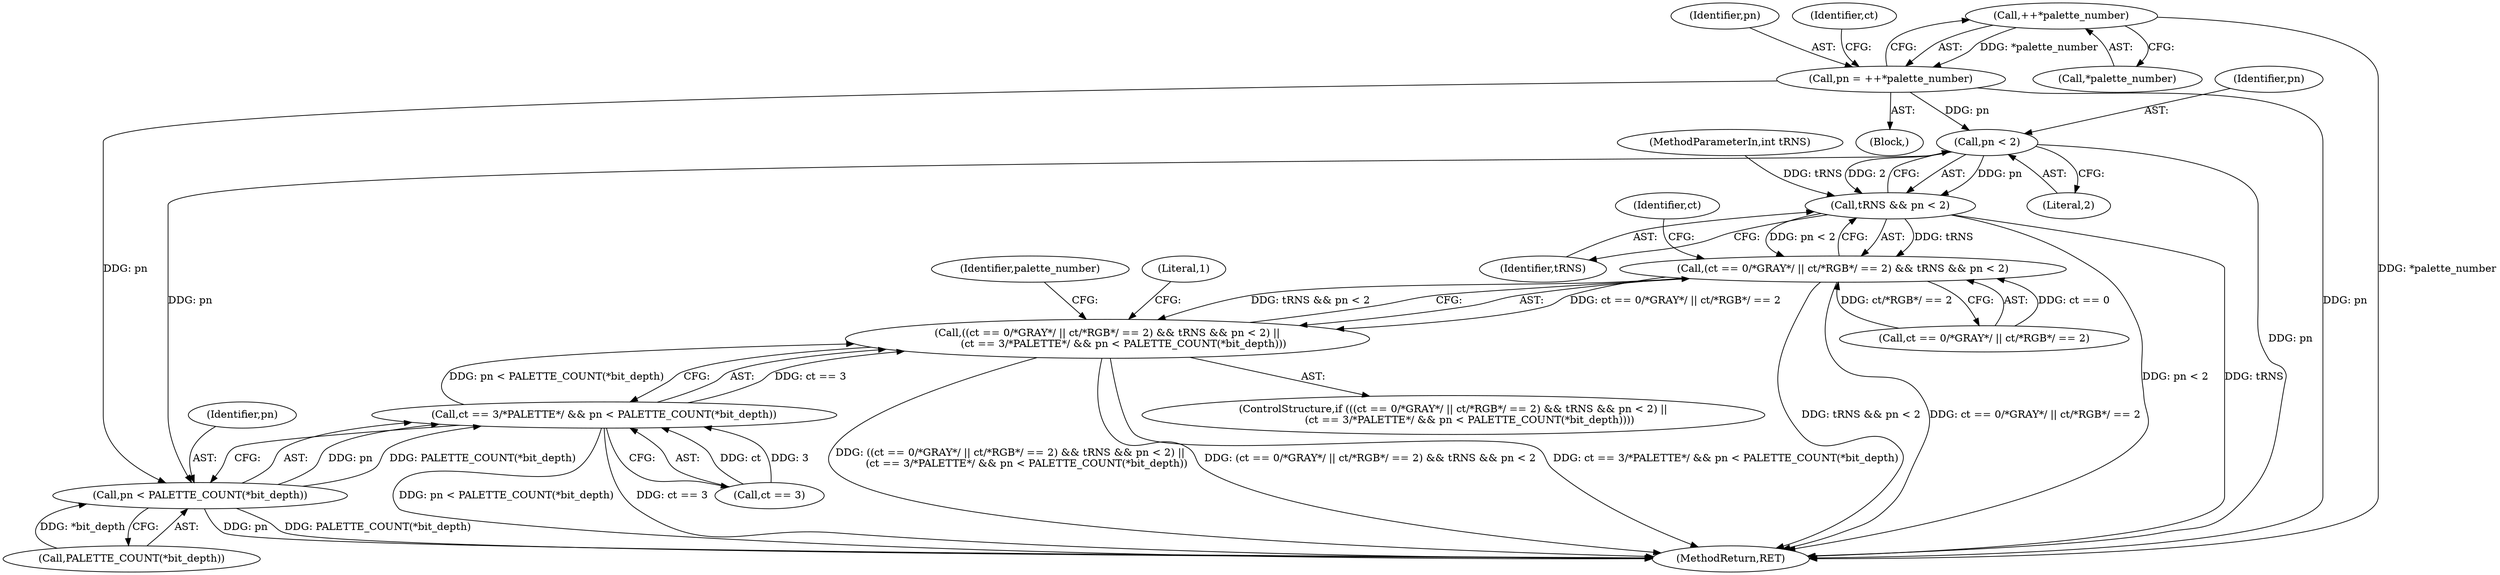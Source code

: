 digraph "0_Android_9d4853418ab2f754c2b63e091c29c5529b8b86ca_106@pointer" {
"1000151" [label="(Call,++*palette_number)"];
"1000149" [label="(Call,pn = ++*palette_number)"];
"1000171" [label="(Call,pn < 2)"];
"1000169" [label="(Call,tRNS && pn < 2)"];
"1000161" [label="(Call,(ct == 0/*GRAY*/ || ct/*RGB*/ == 2) && tRNS && pn < 2)"];
"1000160" [label="(Call,((ct == 0/*GRAY*/ || ct/*RGB*/ == 2) && tRNS && pn < 2) ||\n          (ct == 3/*PALETTE*/ && pn < PALETTE_COUNT(*bit_depth)))"];
"1000178" [label="(Call,pn < PALETTE_COUNT(*bit_depth))"];
"1000174" [label="(Call,ct == 3/*PALETTE*/ && pn < PALETTE_COUNT(*bit_depth))"];
"1000176" [label="(Identifier,ct)"];
"1000169" [label="(Call,tRNS && pn < 2)"];
"1000251" [label="(MethodReturn,RET)"];
"1000113" [label="(MethodParameterIn,int tRNS)"];
"1000174" [label="(Call,ct == 3/*PALETTE*/ && pn < PALETTE_COUNT(*bit_depth))"];
"1000179" [label="(Identifier,pn)"];
"1000170" [label="(Identifier,tRNS)"];
"1000180" [label="(Call,PALETTE_COUNT(*bit_depth))"];
"1000152" [label="(Call,*palette_number)"];
"1000160" [label="(Call,((ct == 0/*GRAY*/ || ct/*RGB*/ == 2) && tRNS && pn < 2) ||\n          (ct == 3/*PALETTE*/ && pn < PALETTE_COUNT(*bit_depth)))"];
"1000187" [label="(Identifier,palette_number)"];
"1000147" [label="(Block,)"];
"1000173" [label="(Literal,2)"];
"1000151" [label="(Call,++*palette_number)"];
"1000150" [label="(Identifier,pn)"];
"1000171" [label="(Call,pn < 2)"];
"1000178" [label="(Call,pn < PALETTE_COUNT(*bit_depth))"];
"1000162" [label="(Call,ct == 0/*GRAY*/ || ct/*RGB*/ == 2)"];
"1000149" [label="(Call,pn = ++*palette_number)"];
"1000161" [label="(Call,(ct == 0/*GRAY*/ || ct/*RGB*/ == 2) && tRNS && pn < 2)"];
"1000156" [label="(Identifier,ct)"];
"1000184" [label="(Literal,1)"];
"1000175" [label="(Call,ct == 3)"];
"1000159" [label="(ControlStructure,if (((ct == 0/*GRAY*/ || ct/*RGB*/ == 2) && tRNS && pn < 2) ||\n          (ct == 3/*PALETTE*/ && pn < PALETTE_COUNT(*bit_depth))))"];
"1000172" [label="(Identifier,pn)"];
"1000151" -> "1000149"  [label="AST: "];
"1000151" -> "1000152"  [label="CFG: "];
"1000152" -> "1000151"  [label="AST: "];
"1000149" -> "1000151"  [label="CFG: "];
"1000151" -> "1000251"  [label="DDG: *palette_number"];
"1000151" -> "1000149"  [label="DDG: *palette_number"];
"1000149" -> "1000147"  [label="AST: "];
"1000150" -> "1000149"  [label="AST: "];
"1000156" -> "1000149"  [label="CFG: "];
"1000149" -> "1000251"  [label="DDG: pn"];
"1000149" -> "1000171"  [label="DDG: pn"];
"1000149" -> "1000178"  [label="DDG: pn"];
"1000171" -> "1000169"  [label="AST: "];
"1000171" -> "1000173"  [label="CFG: "];
"1000172" -> "1000171"  [label="AST: "];
"1000173" -> "1000171"  [label="AST: "];
"1000169" -> "1000171"  [label="CFG: "];
"1000171" -> "1000251"  [label="DDG: pn"];
"1000171" -> "1000169"  [label="DDG: pn"];
"1000171" -> "1000169"  [label="DDG: 2"];
"1000171" -> "1000178"  [label="DDG: pn"];
"1000169" -> "1000161"  [label="AST: "];
"1000169" -> "1000170"  [label="CFG: "];
"1000170" -> "1000169"  [label="AST: "];
"1000161" -> "1000169"  [label="CFG: "];
"1000169" -> "1000251"  [label="DDG: pn < 2"];
"1000169" -> "1000251"  [label="DDG: tRNS"];
"1000169" -> "1000161"  [label="DDG: tRNS"];
"1000169" -> "1000161"  [label="DDG: pn < 2"];
"1000113" -> "1000169"  [label="DDG: tRNS"];
"1000161" -> "1000160"  [label="AST: "];
"1000161" -> "1000162"  [label="CFG: "];
"1000162" -> "1000161"  [label="AST: "];
"1000176" -> "1000161"  [label="CFG: "];
"1000160" -> "1000161"  [label="CFG: "];
"1000161" -> "1000251"  [label="DDG: tRNS && pn < 2"];
"1000161" -> "1000251"  [label="DDG: ct == 0/*GRAY*/ || ct/*RGB*/ == 2"];
"1000161" -> "1000160"  [label="DDG: ct == 0/*GRAY*/ || ct/*RGB*/ == 2"];
"1000161" -> "1000160"  [label="DDG: tRNS && pn < 2"];
"1000162" -> "1000161"  [label="DDG: ct == 0"];
"1000162" -> "1000161"  [label="DDG: ct/*RGB*/ == 2"];
"1000160" -> "1000159"  [label="AST: "];
"1000160" -> "1000174"  [label="CFG: "];
"1000174" -> "1000160"  [label="AST: "];
"1000184" -> "1000160"  [label="CFG: "];
"1000187" -> "1000160"  [label="CFG: "];
"1000160" -> "1000251"  [label="DDG: ((ct == 0/*GRAY*/ || ct/*RGB*/ == 2) && tRNS && pn < 2) ||\n          (ct == 3/*PALETTE*/ && pn < PALETTE_COUNT(*bit_depth))"];
"1000160" -> "1000251"  [label="DDG: (ct == 0/*GRAY*/ || ct/*RGB*/ == 2) && tRNS && pn < 2"];
"1000160" -> "1000251"  [label="DDG: ct == 3/*PALETTE*/ && pn < PALETTE_COUNT(*bit_depth)"];
"1000174" -> "1000160"  [label="DDG: ct == 3"];
"1000174" -> "1000160"  [label="DDG: pn < PALETTE_COUNT(*bit_depth)"];
"1000178" -> "1000174"  [label="AST: "];
"1000178" -> "1000180"  [label="CFG: "];
"1000179" -> "1000178"  [label="AST: "];
"1000180" -> "1000178"  [label="AST: "];
"1000174" -> "1000178"  [label="CFG: "];
"1000178" -> "1000251"  [label="DDG: pn"];
"1000178" -> "1000251"  [label="DDG: PALETTE_COUNT(*bit_depth)"];
"1000178" -> "1000174"  [label="DDG: pn"];
"1000178" -> "1000174"  [label="DDG: PALETTE_COUNT(*bit_depth)"];
"1000180" -> "1000178"  [label="DDG: *bit_depth"];
"1000174" -> "1000175"  [label="CFG: "];
"1000175" -> "1000174"  [label="AST: "];
"1000174" -> "1000251"  [label="DDG: pn < PALETTE_COUNT(*bit_depth)"];
"1000174" -> "1000251"  [label="DDG: ct == 3"];
"1000175" -> "1000174"  [label="DDG: ct"];
"1000175" -> "1000174"  [label="DDG: 3"];
}

